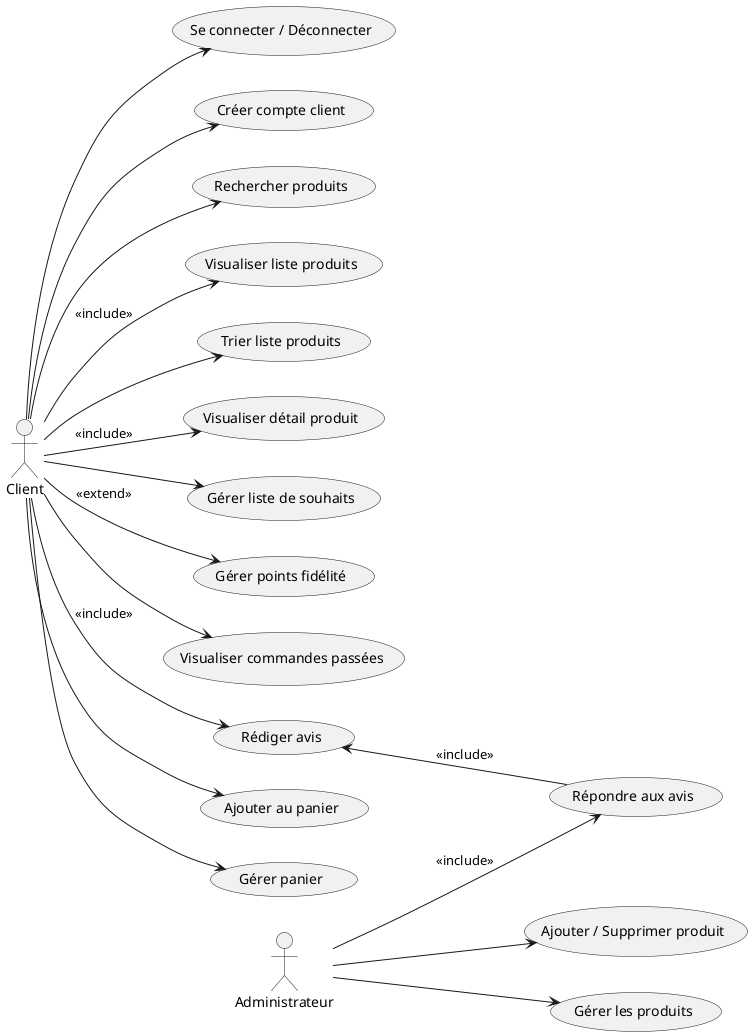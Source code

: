 @startuml
left to right direction

actor Client
actor Administrateur

' Account Management
Client --> (Se connecter / Déconnecter)
Client --> (Créer compte client)

' Product Management
Client --> (Rechercher produits)
Client --> (Visualiser liste produits) : <<include>>
Client --> (Trier liste produits)
Client --> (Visualiser détail produit) : <<include>>

' Wishlist and Loyalty
Client --> (Gérer liste de souhaits)
Client --> (Gérer points fidélité) : <<extend>>

' Order History and Reviews
Client --> (Visualiser commandes passées)
Client --> (Rédiger avis) : <<include>>

' Cart Management
Client --> (Ajouter au panier)
Client --> (Gérer panier)

' Administrator Console
Administrateur --> (Ajouter / Supprimer produit)
Administrateur --> (Gérer les produits)
Administrateur --> (Répondre aux avis) : <<include>>

' Relation between Reviews and Responses
(Rédiger avis) <-- (Répondre aux avis) : <<include>>
@enduml